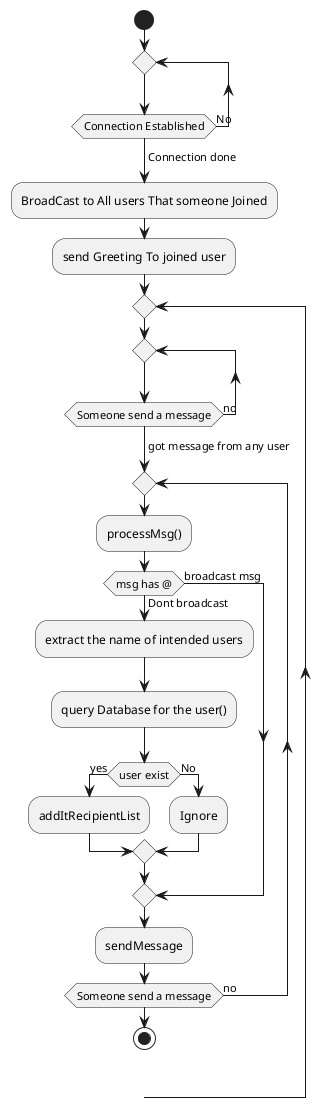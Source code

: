 @startuml
'https://plantuml.com/activity-diagram-beta

start

repeat
repeat while(Connection Established) is (No)
    ->Connection done;
    :BroadCast to All users That someone Joined;
    :send Greeting To joined user;
    repeat
    repeat
    repeat while(Someone send a message) is (no)
        ->got message from any user;
     repeat
    :processMsg();
    if(msg has @) then (Dont broadcast)
    :extract the name of intended users;
    :query Database for the user();
    if(user exist) then (yes)
    :addItRecipientList;
    else(No)
    :Ignore;
    endif

    else (broadcast msg)
    endif
    :sendMessage;
    repeat while(Someone send a message) is (no)
stop

@enduml
